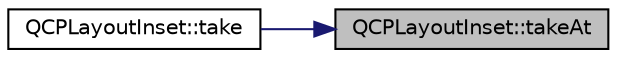 digraph "QCPLayoutInset::takeAt"
{
 // LATEX_PDF_SIZE
  edge [fontname="Helvetica",fontsize="10",labelfontname="Helvetica",labelfontsize="10"];
  node [fontname="Helvetica",fontsize="10",shape=record];
  rankdir="RL";
  Node1 [label="QCPLayoutInset::takeAt",height=0.2,width=0.4,color="black", fillcolor="grey75", style="filled", fontcolor="black",tooltip=" "];
  Node1 -> Node2 [dir="back",color="midnightblue",fontsize="10",style="solid",fontname="Helvetica"];
  Node2 [label="QCPLayoutInset::take",height=0.2,width=0.4,color="black", fillcolor="white", style="filled",URL="$classQCPLayoutInset.html#af7f13cc369f8190b5e7e17d5f39dfe1c",tooltip=" "];
}

